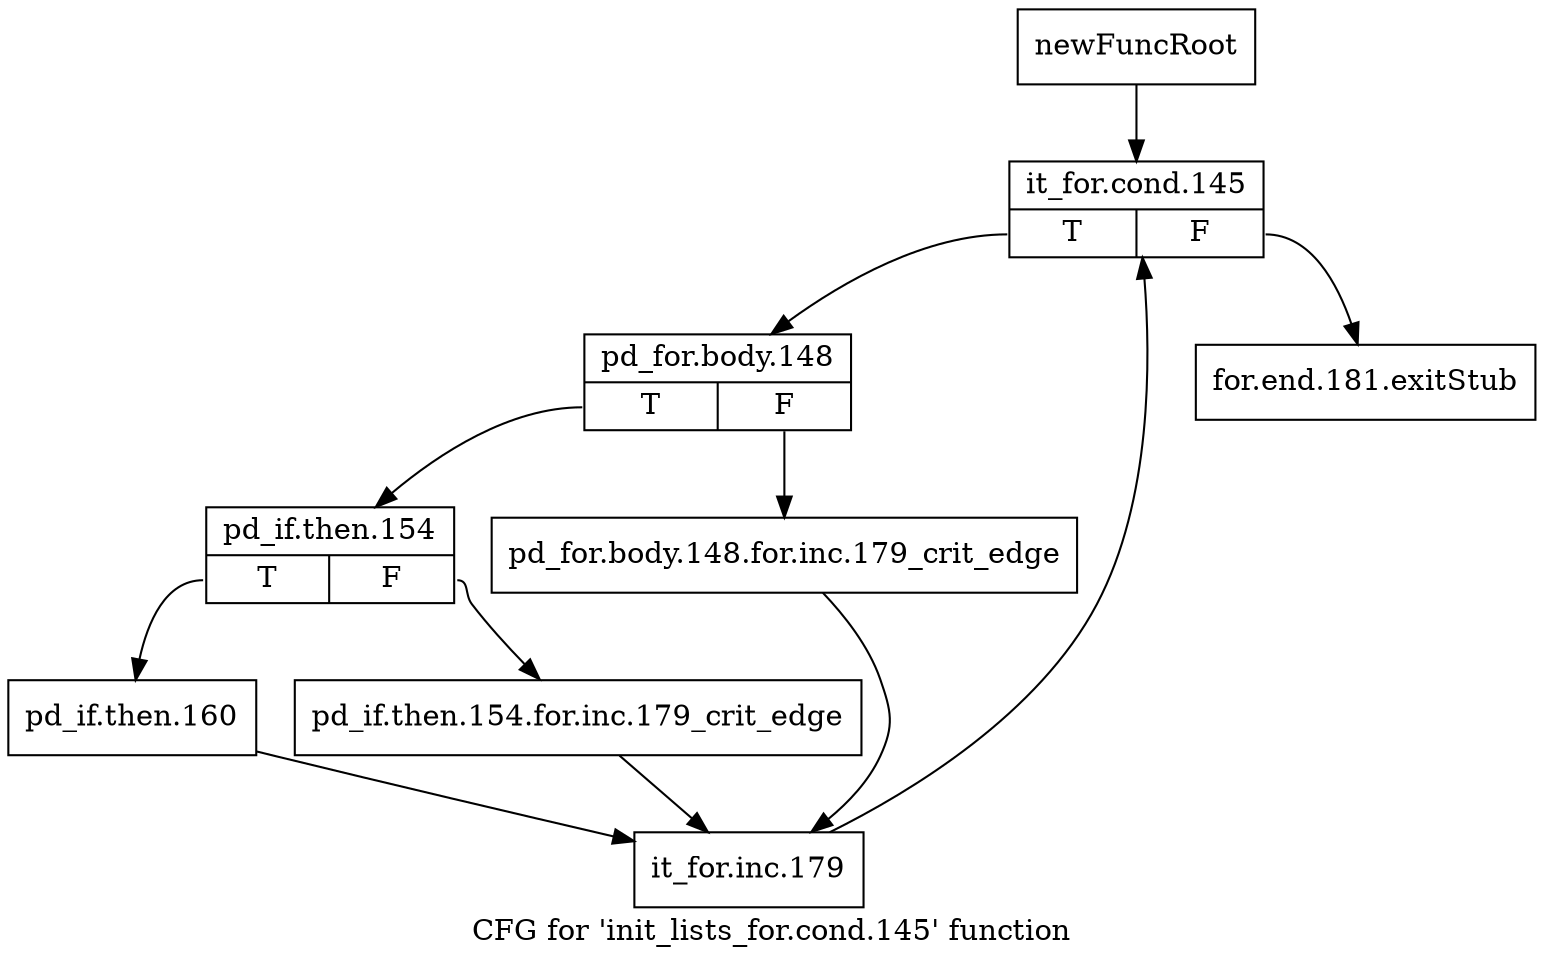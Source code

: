 digraph "CFG for 'init_lists_for.cond.145' function" {
	label="CFG for 'init_lists_for.cond.145' function";

	Node0x26d2b30 [shape=record,label="{newFuncRoot}"];
	Node0x26d2b30 -> Node0x26d3050;
	Node0x26d2b80 [shape=record,label="{for.end.181.exitStub}"];
	Node0x26d3050 [shape=record,label="{it_for.cond.145|{<s0>T|<s1>F}}"];
	Node0x26d3050:s0 -> Node0x26d30a0;
	Node0x26d3050:s1 -> Node0x26d2b80;
	Node0x26d30a0 [shape=record,label="{pd_for.body.148|{<s0>T|<s1>F}}"];
	Node0x26d30a0:s0 -> Node0x26d3140;
	Node0x26d30a0:s1 -> Node0x26d30f0;
	Node0x26d30f0 [shape=record,label="{pd_for.body.148.for.inc.179_crit_edge}"];
	Node0x26d30f0 -> Node0x26d3230;
	Node0x26d3140 [shape=record,label="{pd_if.then.154|{<s0>T|<s1>F}}"];
	Node0x26d3140:s0 -> Node0x26d31e0;
	Node0x26d3140:s1 -> Node0x26d3190;
	Node0x26d3190 [shape=record,label="{pd_if.then.154.for.inc.179_crit_edge}"];
	Node0x26d3190 -> Node0x26d3230;
	Node0x26d31e0 [shape=record,label="{pd_if.then.160}"];
	Node0x26d31e0 -> Node0x26d3230;
	Node0x26d3230 [shape=record,label="{it_for.inc.179}"];
	Node0x26d3230 -> Node0x26d3050;
}
